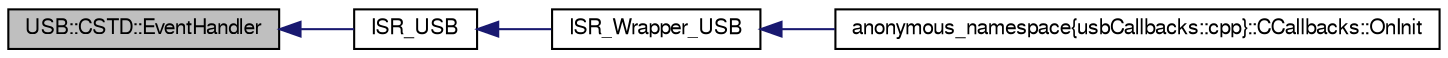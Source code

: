 digraph G
{
  bgcolor="transparent";
  edge [fontname="FreeSans",fontsize=10,labelfontname="FreeSans",labelfontsize=10];
  node [fontname="FreeSans",fontsize=10,shape=record];
  rankdir=LR;
  Node1 [label="USB::CSTD::EventHandler",height=0.2,width=0.4,color="black", fillcolor="grey75", style="filled" fontcolor="black"];
  Node1 -> Node2 [dir=back,color="midnightblue",fontsize=10,style="solid",fontname="FreeSans"];
  Node2 [label="ISR_USB",height=0.2,width=0.4,color="black",URL="$usb_tasks_8cpp.html#f9338c4d1da4de0616caffea0f7240e8"];
  Node2 -> Node3 [dir=back,color="midnightblue",fontsize=10,style="solid",fontname="FreeSans"];
  Node3 [label="ISR_Wrapper_USB",height=0.2,width=0.4,color="black",URL="$_i_s_r_8cpp.html#0ed728d6985012a740e52441da49fbcb"];
  Node3 -> Node4 [dir=back,color="midnightblue",fontsize=10,style="solid",fontname="FreeSans"];
  Node4 [label="anonymous_namespace\{usbCallbacks::cpp\}::CCallbacks::OnInit",height=0.2,width=0.4,color="black",URL="$classanonymous__namespace_02usb_callbacks_8cpp_03_1_1_c_callbacks.html#162d616bfa6ac9bdc3c571ef44297df3",tooltip="Callback API (usb_api_callbacks)."];
}
